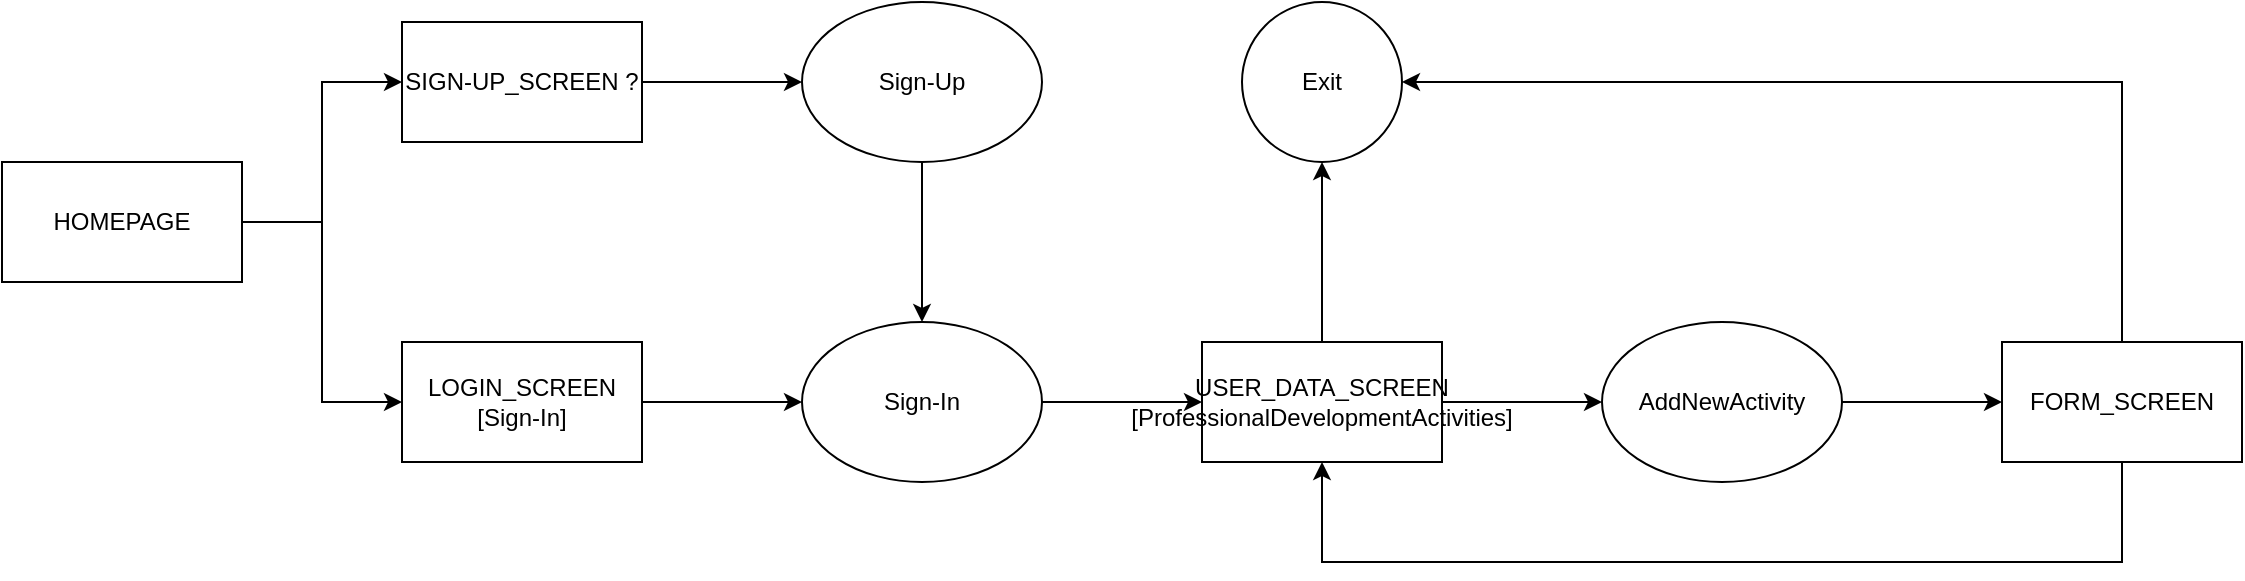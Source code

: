 <mxfile version="17.4.2" type="device"><diagram id="u8RRiLF-zlx9DvlkyZUk" name="Page-1"><mxGraphModel dx="1102" dy="865" grid="1" gridSize="10" guides="1" tooltips="1" connect="1" arrows="1" fold="1" page="1" pageScale="1" pageWidth="850" pageHeight="1100" math="0" shadow="0"><root><mxCell id="0"/><mxCell id="1" parent="0"/><mxCell id="hM9aGOULb39StDTRKrQb-15" style="edgeStyle=orthogonalEdgeStyle;rounded=0;orthogonalLoop=1;jettySize=auto;html=1;" edge="1" parent="1" source="hM9aGOULb39StDTRKrQb-1" target="hM9aGOULb39StDTRKrQb-13"><mxGeometry relative="1" as="geometry"><Array as="points"><mxPoint x="200" y="150"/><mxPoint x="200" y="240"/></Array></mxGeometry></mxCell><mxCell id="hM9aGOULb39StDTRKrQb-18" style="edgeStyle=orthogonalEdgeStyle;rounded=0;orthogonalLoop=1;jettySize=auto;html=1;" edge="1" parent="1" source="hM9aGOULb39StDTRKrQb-1" target="hM9aGOULb39StDTRKrQb-17"><mxGeometry relative="1" as="geometry"><Array as="points"><mxPoint x="200" y="150"/><mxPoint x="200" y="80"/></Array></mxGeometry></mxCell><mxCell id="hM9aGOULb39StDTRKrQb-1" value="HOMEPAGE" style="rounded=0;whiteSpace=wrap;html=1;" vertex="1" parent="1"><mxGeometry x="40" y="120" width="120" height="60" as="geometry"/></mxCell><mxCell id="hM9aGOULb39StDTRKrQb-3" value="Exit" style="ellipse;whiteSpace=wrap;html=1;aspect=fixed;" vertex="1" parent="1"><mxGeometry x="660" y="40" width="80" height="80" as="geometry"/></mxCell><mxCell id="hM9aGOULb39StDTRKrQb-22" style="edgeStyle=orthogonalEdgeStyle;rounded=0;orthogonalLoop=1;jettySize=auto;html=1;" edge="1" parent="1" source="hM9aGOULb39StDTRKrQb-4" target="hM9aGOULb39StDTRKrQb-21"><mxGeometry relative="1" as="geometry"/></mxCell><mxCell id="hM9aGOULb39StDTRKrQb-4" value="Sign-In" style="ellipse;whiteSpace=wrap;html=1;" vertex="1" parent="1"><mxGeometry x="440" y="200" width="120" height="80" as="geometry"/></mxCell><mxCell id="hM9aGOULb39StDTRKrQb-9" style="edgeStyle=orthogonalEdgeStyle;rounded=0;orthogonalLoop=1;jettySize=auto;html=1;" edge="1" parent="1" source="hM9aGOULb39StDTRKrQb-5" target="hM9aGOULb39StDTRKrQb-4"><mxGeometry relative="1" as="geometry"/></mxCell><mxCell id="hM9aGOULb39StDTRKrQb-5" value="Sign-Up" style="ellipse;whiteSpace=wrap;html=1;" vertex="1" parent="1"><mxGeometry x="440" y="40" width="120" height="80" as="geometry"/></mxCell><mxCell id="hM9aGOULb39StDTRKrQb-27" style="edgeStyle=orthogonalEdgeStyle;rounded=0;orthogonalLoop=1;jettySize=auto;html=1;" edge="1" parent="1" source="hM9aGOULb39StDTRKrQb-12" target="hM9aGOULb39StDTRKrQb-21"><mxGeometry relative="1" as="geometry"><Array as="points"><mxPoint x="1100" y="320"/><mxPoint x="700" y="320"/></Array></mxGeometry></mxCell><mxCell id="hM9aGOULb39StDTRKrQb-32" style="edgeStyle=orthogonalEdgeStyle;rounded=0;orthogonalLoop=1;jettySize=auto;html=1;" edge="1" parent="1" source="hM9aGOULb39StDTRKrQb-12" target="hM9aGOULb39StDTRKrQb-3"><mxGeometry relative="1" as="geometry"><Array as="points"><mxPoint x="1100" y="80"/></Array></mxGeometry></mxCell><mxCell id="hM9aGOULb39StDTRKrQb-12" value="&lt;span&gt;FORM_SCREEN&lt;/span&gt;" style="rounded=0;whiteSpace=wrap;html=1;" vertex="1" parent="1"><mxGeometry x="1040" y="210" width="120" height="60" as="geometry"/></mxCell><mxCell id="hM9aGOULb39StDTRKrQb-16" style="edgeStyle=orthogonalEdgeStyle;rounded=0;orthogonalLoop=1;jettySize=auto;html=1;" edge="1" parent="1" source="hM9aGOULb39StDTRKrQb-13" target="hM9aGOULb39StDTRKrQb-4"><mxGeometry relative="1" as="geometry"/></mxCell><mxCell id="hM9aGOULb39StDTRKrQb-13" value="LOGIN_SCREEN&lt;br&gt;[Sign-In]" style="rounded=0;whiteSpace=wrap;html=1;" vertex="1" parent="1"><mxGeometry x="240" y="210" width="120" height="60" as="geometry"/></mxCell><mxCell id="hM9aGOULb39StDTRKrQb-19" style="edgeStyle=orthogonalEdgeStyle;rounded=0;orthogonalLoop=1;jettySize=auto;html=1;" edge="1" parent="1" source="hM9aGOULb39StDTRKrQb-17" target="hM9aGOULb39StDTRKrQb-5"><mxGeometry relative="1" as="geometry"/></mxCell><mxCell id="hM9aGOULb39StDTRKrQb-17" value="SIGN-UP_SCREEN ?" style="rounded=0;whiteSpace=wrap;html=1;" vertex="1" parent="1"><mxGeometry x="240" y="50" width="120" height="60" as="geometry"/></mxCell><mxCell id="hM9aGOULb39StDTRKrQb-25" style="edgeStyle=orthogonalEdgeStyle;rounded=0;orthogonalLoop=1;jettySize=auto;html=1;" edge="1" parent="1" source="hM9aGOULb39StDTRKrQb-21" target="hM9aGOULb39StDTRKrQb-23"><mxGeometry relative="1" as="geometry"/></mxCell><mxCell id="hM9aGOULb39StDTRKrQb-31" style="edgeStyle=orthogonalEdgeStyle;rounded=0;orthogonalLoop=1;jettySize=auto;html=1;" edge="1" parent="1" source="hM9aGOULb39StDTRKrQb-21" target="hM9aGOULb39StDTRKrQb-3"><mxGeometry relative="1" as="geometry"/></mxCell><mxCell id="hM9aGOULb39StDTRKrQb-21" value="USER_DATA_SCREEN&lt;br&gt;[ProfessionalDevelopmentActivities]" style="rounded=0;whiteSpace=wrap;html=1;" vertex="1" parent="1"><mxGeometry x="640" y="210" width="120" height="60" as="geometry"/></mxCell><mxCell id="hM9aGOULb39StDTRKrQb-26" style="edgeStyle=orthogonalEdgeStyle;rounded=0;orthogonalLoop=1;jettySize=auto;html=1;" edge="1" parent="1" source="hM9aGOULb39StDTRKrQb-23" target="hM9aGOULb39StDTRKrQb-12"><mxGeometry relative="1" as="geometry"/></mxCell><mxCell id="hM9aGOULb39StDTRKrQb-23" value="AddNewActivity" style="ellipse;whiteSpace=wrap;html=1;" vertex="1" parent="1"><mxGeometry x="840" y="200" width="120" height="80" as="geometry"/></mxCell></root></mxGraphModel></diagram></mxfile>